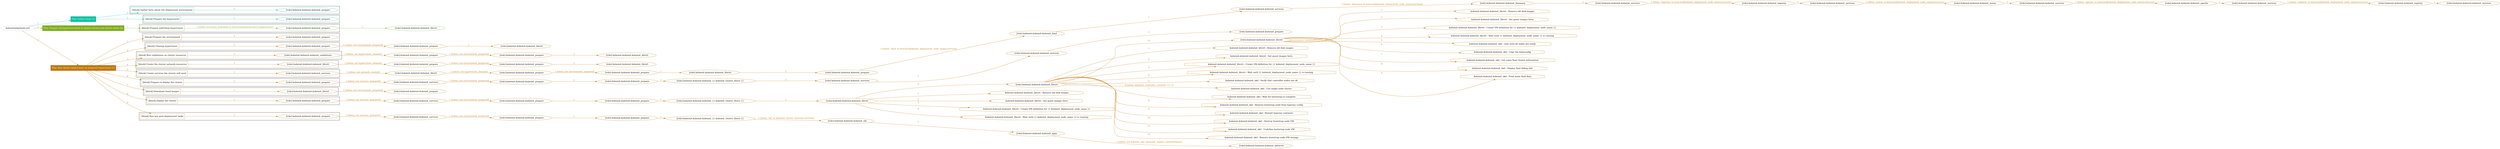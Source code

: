 digraph {
	graph [concentrate=true ordering=in rankdir=LR ratio=fill]
	edge [esep=5 sep=10]
	"kubeinit/playbook.yml" [id=root_node style=dotted]
	play_2f3d38ea [label="Play: Initial setup (1)" color="#08c4a4" fontcolor="#ffffff" id=play_2f3d38ea shape=box style=filled tooltip=localhost]
	"kubeinit/playbook.yml" -> play_2f3d38ea [label="1 " color="#08c4a4" fontcolor="#08c4a4" id=edge_239e022c labeltooltip="1 " tooltip="1 "]
	subgraph "kubeinit.kubeinit.kubeinit_prepare" {
		role_cb461cff [label="[role] kubeinit.kubeinit.kubeinit_prepare" color="#08c4a4" id=role_cb461cff tooltip="kubeinit.kubeinit.kubeinit_prepare"]
	}
	subgraph "kubeinit.kubeinit.kubeinit_prepare" {
		role_3bf9fb1e [label="[role] kubeinit.kubeinit.kubeinit_prepare" color="#08c4a4" id=role_3bf9fb1e tooltip="kubeinit.kubeinit.kubeinit_prepare"]
	}
	subgraph "Play: Initial setup (1)" {
		play_2f3d38ea -> block_901442cc [label=1 color="#08c4a4" fontcolor="#08c4a4" id=edge_9f4024bf labeltooltip=1 tooltip=1]
		subgraph cluster_block_901442cc {
			block_901442cc [label="[block] Gather facts about the deployment environment" color="#08c4a4" id=block_901442cc labeltooltip="Gather facts about the deployment environment" shape=box tooltip="Gather facts about the deployment environment"]
			block_901442cc -> role_cb461cff [label="1 " color="#08c4a4" fontcolor="#08c4a4" id=edge_41c47b62 labeltooltip="1 " tooltip="1 "]
		}
		play_2f3d38ea -> block_70e04cba [label=2 color="#08c4a4" fontcolor="#08c4a4" id=edge_e1035d4c labeltooltip=2 tooltip=2]
		subgraph cluster_block_70e04cba {
			block_70e04cba [label="[block] Prepare the hypervisors" color="#08c4a4" id=block_70e04cba labeltooltip="Prepare the hypervisors" shape=box tooltip="Prepare the hypervisors"]
			block_70e04cba -> role_3bf9fb1e [label="1 " color="#08c4a4" fontcolor="#08c4a4" id=edge_e6f131ac labeltooltip="1 " tooltip="1 "]
		}
	}
	play_bfcc91b3 [label="Play: Prepare all hypervisor hosts to deploy service and cluster nodes (0)" color="#81ad1f" fontcolor="#ffffff" id=play_bfcc91b3 shape=box style=filled tooltip="Play: Prepare all hypervisor hosts to deploy service and cluster nodes (0)"]
	"kubeinit/playbook.yml" -> play_bfcc91b3 [label="2 " color="#81ad1f" fontcolor="#81ad1f" id=edge_17fd22fc labeltooltip="2 " tooltip="2 "]
	subgraph "kubeinit.kubeinit.kubeinit_libvirt" {
		role_36149118 [label="[role] kubeinit.kubeinit.kubeinit_libvirt" color="#81ad1f" id=role_36149118 tooltip="kubeinit.kubeinit.kubeinit_libvirt"]
	}
	subgraph "kubeinit.kubeinit.kubeinit_prepare" {
		role_90b291c2 [label="[role] kubeinit.kubeinit.kubeinit_prepare" color="#81ad1f" id=role_90b291c2 tooltip="kubeinit.kubeinit.kubeinit_prepare"]
		role_90b291c2 -> role_36149118 [label="1 " color="#81ad1f" fontcolor="#81ad1f" id=edge_783fff84 labeltooltip="1 " tooltip="1 "]
	}
	subgraph "Play: Prepare all hypervisor hosts to deploy service and cluster nodes (0)" {
		play_bfcc91b3 -> block_64de4df5 [label=1 color="#81ad1f" fontcolor="#81ad1f" id=edge_24af8889 labeltooltip=1 tooltip=1]
		subgraph cluster_block_64de4df5 {
			block_64de4df5 [label="[block] Prepare individual hypervisors" color="#81ad1f" id=block_64de4df5 labeltooltip="Prepare individual hypervisors" shape=box tooltip="Prepare individual hypervisors"]
			block_64de4df5 -> role_90b291c2 [label="1 [when: inventory_hostname in hostvars['kubeinit-facts'].hypervisors]" color="#81ad1f" fontcolor="#81ad1f" id=edge_ab589387 labeltooltip="1 [when: inventory_hostname in hostvars['kubeinit-facts'].hypervisors]" tooltip="1 [when: inventory_hostname in hostvars['kubeinit-facts'].hypervisors]"]
		}
	}
	play_09650bc1 [label="Play: Run cluster deployment on prepared hypervisors (1)" color="#c0770c" fontcolor="#ffffff" id=play_09650bc1 shape=box style=filled tooltip=localhost]
	"kubeinit/playbook.yml" -> play_09650bc1 [label="3 " color="#c0770c" fontcolor="#c0770c" id=edge_1861c6f5 labeltooltip="3 " tooltip="3 "]
	subgraph "kubeinit.kubeinit.kubeinit_prepare" {
		role_3e9b2e89 [label="[role] kubeinit.kubeinit.kubeinit_prepare" color="#c0770c" id=role_3e9b2e89 tooltip="kubeinit.kubeinit.kubeinit_prepare"]
	}
	subgraph "kubeinit.kubeinit.kubeinit_libvirt" {
		role_3e672155 [label="[role] kubeinit.kubeinit.kubeinit_libvirt" color="#c0770c" id=role_3e672155 tooltip="kubeinit.kubeinit.kubeinit_libvirt"]
	}
	subgraph "kubeinit.kubeinit.kubeinit_prepare" {
		role_12fd934e [label="[role] kubeinit.kubeinit.kubeinit_prepare" color="#c0770c" id=role_12fd934e tooltip="kubeinit.kubeinit.kubeinit_prepare"]
		role_12fd934e -> role_3e672155 [label="1 " color="#c0770c" fontcolor="#c0770c" id=edge_b9f64f40 labeltooltip="1 " tooltip="1 "]
	}
	subgraph "kubeinit.kubeinit.kubeinit_prepare" {
		role_ab3b5c6d [label="[role] kubeinit.kubeinit.kubeinit_prepare" color="#c0770c" id=role_ab3b5c6d tooltip="kubeinit.kubeinit.kubeinit_prepare"]
		role_ab3b5c6d -> role_12fd934e [label="1 [when: not environment_prepared]" color="#c0770c" fontcolor="#c0770c" id=edge_0e46328c labeltooltip="1 [when: not environment_prepared]" tooltip="1 [when: not environment_prepared]"]
	}
	subgraph "kubeinit.kubeinit.kubeinit_libvirt" {
		role_2ff0d6c1 [label="[role] kubeinit.kubeinit.kubeinit_libvirt" color="#c0770c" id=role_2ff0d6c1 tooltip="kubeinit.kubeinit.kubeinit_libvirt"]
	}
	subgraph "kubeinit.kubeinit.kubeinit_prepare" {
		role_bd1ab28c [label="[role] kubeinit.kubeinit.kubeinit_prepare" color="#c0770c" id=role_bd1ab28c tooltip="kubeinit.kubeinit.kubeinit_prepare"]
		role_bd1ab28c -> role_2ff0d6c1 [label="1 " color="#c0770c" fontcolor="#c0770c" id=edge_0797bd16 labeltooltip="1 " tooltip="1 "]
	}
	subgraph "kubeinit.kubeinit.kubeinit_prepare" {
		role_42788f8b [label="[role] kubeinit.kubeinit.kubeinit_prepare" color="#c0770c" id=role_42788f8b tooltip="kubeinit.kubeinit.kubeinit_prepare"]
		role_42788f8b -> role_bd1ab28c [label="1 [when: not environment_prepared]" color="#c0770c" fontcolor="#c0770c" id=edge_d0eaebfd labeltooltip="1 [when: not environment_prepared]" tooltip="1 [when: not environment_prepared]"]
	}
	subgraph "kubeinit.kubeinit.kubeinit_validations" {
		role_aba7b773 [label="[role] kubeinit.kubeinit.kubeinit_validations" color="#c0770c" id=role_aba7b773 tooltip="kubeinit.kubeinit.kubeinit_validations"]
		role_aba7b773 -> role_42788f8b [label="1 [when: not hypervisors_cleaned]" color="#c0770c" fontcolor="#c0770c" id=edge_3dbb534b labeltooltip="1 [when: not hypervisors_cleaned]" tooltip="1 [when: not hypervisors_cleaned]"]
	}
	subgraph "kubeinit.kubeinit.kubeinit_libvirt" {
		role_a475c5fd [label="[role] kubeinit.kubeinit.kubeinit_libvirt" color="#c0770c" id=role_a475c5fd tooltip="kubeinit.kubeinit.kubeinit_libvirt"]
	}
	subgraph "kubeinit.kubeinit.kubeinit_prepare" {
		role_82c47170 [label="[role] kubeinit.kubeinit.kubeinit_prepare" color="#c0770c" id=role_82c47170 tooltip="kubeinit.kubeinit.kubeinit_prepare"]
		role_82c47170 -> role_a475c5fd [label="1 " color="#c0770c" fontcolor="#c0770c" id=edge_62a48215 labeltooltip="1 " tooltip="1 "]
	}
	subgraph "kubeinit.kubeinit.kubeinit_prepare" {
		role_a4ca298b [label="[role] kubeinit.kubeinit.kubeinit_prepare" color="#c0770c" id=role_a4ca298b tooltip="kubeinit.kubeinit.kubeinit_prepare"]
		role_a4ca298b -> role_82c47170 [label="1 [when: not environment_prepared]" color="#c0770c" fontcolor="#c0770c" id=edge_9883eabc labeltooltip="1 [when: not environment_prepared]" tooltip="1 [when: not environment_prepared]"]
	}
	subgraph "kubeinit.kubeinit.kubeinit_libvirt" {
		role_1a8b72b5 [label="[role] kubeinit.kubeinit.kubeinit_libvirt" color="#c0770c" id=role_1a8b72b5 tooltip="kubeinit.kubeinit.kubeinit_libvirt"]
		role_1a8b72b5 -> role_a4ca298b [label="1 [when: not hypervisors_cleaned]" color="#c0770c" fontcolor="#c0770c" id=edge_768ef649 labeltooltip="1 [when: not hypervisors_cleaned]" tooltip="1 [when: not hypervisors_cleaned]"]
	}
	subgraph "kubeinit.kubeinit.kubeinit_services" {
		role_c2f2f8e4 [label="[role] kubeinit.kubeinit.kubeinit_services" color="#c0770c" id=role_c2f2f8e4 tooltip="kubeinit.kubeinit.kubeinit_services"]
	}
	subgraph "kubeinit.kubeinit.kubeinit_registry" {
		role_3171f44b [label="[role] kubeinit.kubeinit.kubeinit_registry" color="#c0770c" id=role_3171f44b tooltip="kubeinit.kubeinit.kubeinit_registry"]
		role_3171f44b -> role_c2f2f8e4 [label="1 " color="#c0770c" fontcolor="#c0770c" id=edge_f60bd2fe labeltooltip="1 " tooltip="1 "]
	}
	subgraph "kubeinit.kubeinit.kubeinit_services" {
		role_5603a456 [label="[role] kubeinit.kubeinit.kubeinit_services" color="#c0770c" id=role_5603a456 tooltip="kubeinit.kubeinit.kubeinit_services"]
		role_5603a456 -> role_3171f44b [label="1 [when: 'registry' in hostvars[kubeinit_deployment_node_name].services]" color="#c0770c" fontcolor="#c0770c" id=edge_a0003acc labeltooltip="1 [when: 'registry' in hostvars[kubeinit_deployment_node_name].services]" tooltip="1 [when: 'registry' in hostvars[kubeinit_deployment_node_name].services]"]
	}
	subgraph "kubeinit.kubeinit.kubeinit_apache" {
		role_021f36be [label="[role] kubeinit.kubeinit.kubeinit_apache" color="#c0770c" id=role_021f36be tooltip="kubeinit.kubeinit.kubeinit_apache"]
		role_021f36be -> role_5603a456 [label="1 " color="#c0770c" fontcolor="#c0770c" id=edge_69dc78e3 labeltooltip="1 " tooltip="1 "]
	}
	subgraph "kubeinit.kubeinit.kubeinit_services" {
		role_61584279 [label="[role] kubeinit.kubeinit.kubeinit_services" color="#c0770c" id=role_61584279 tooltip="kubeinit.kubeinit.kubeinit_services"]
		role_61584279 -> role_021f36be [label="1 [when: 'apache' in hostvars[kubeinit_deployment_node_name].services]" color="#c0770c" fontcolor="#c0770c" id=edge_ae4af583 labeltooltip="1 [when: 'apache' in hostvars[kubeinit_deployment_node_name].services]" tooltip="1 [when: 'apache' in hostvars[kubeinit_deployment_node_name].services]"]
	}
	subgraph "kubeinit.kubeinit.kubeinit_nexus" {
		role_ae17b3a2 [label="[role] kubeinit.kubeinit.kubeinit_nexus" color="#c0770c" id=role_ae17b3a2 tooltip="kubeinit.kubeinit.kubeinit_nexus"]
		role_ae17b3a2 -> role_61584279 [label="1 " color="#c0770c" fontcolor="#c0770c" id=edge_f68b0c01 labeltooltip="1 " tooltip="1 "]
	}
	subgraph "kubeinit.kubeinit.kubeinit_services" {
		role_fac10fb2 [label="[role] kubeinit.kubeinit.kubeinit_services" color="#c0770c" id=role_fac10fb2 tooltip="kubeinit.kubeinit.kubeinit_services"]
		role_fac10fb2 -> role_ae17b3a2 [label="1 [when: 'nexus' in hostvars[kubeinit_deployment_node_name].services]" color="#c0770c" fontcolor="#c0770c" id=edge_26385b6a labeltooltip="1 [when: 'nexus' in hostvars[kubeinit_deployment_node_name].services]" tooltip="1 [when: 'nexus' in hostvars[kubeinit_deployment_node_name].services]"]
	}
	subgraph "kubeinit.kubeinit.kubeinit_haproxy" {
		role_3f9312a8 [label="[role] kubeinit.kubeinit.kubeinit_haproxy" color="#c0770c" id=role_3f9312a8 tooltip="kubeinit.kubeinit.kubeinit_haproxy"]
		role_3f9312a8 -> role_fac10fb2 [label="1 " color="#c0770c" fontcolor="#c0770c" id=edge_0443a017 labeltooltip="1 " tooltip="1 "]
	}
	subgraph "kubeinit.kubeinit.kubeinit_services" {
		role_00405f26 [label="[role] kubeinit.kubeinit.kubeinit_services" color="#c0770c" id=role_00405f26 tooltip="kubeinit.kubeinit.kubeinit_services"]
		role_00405f26 -> role_3f9312a8 [label="1 [when: 'haproxy' in hostvars[kubeinit_deployment_node_name].services]" color="#c0770c" fontcolor="#c0770c" id=edge_2b1faab1 labeltooltip="1 [when: 'haproxy' in hostvars[kubeinit_deployment_node_name].services]" tooltip="1 [when: 'haproxy' in hostvars[kubeinit_deployment_node_name].services]"]
	}
	subgraph "kubeinit.kubeinit.kubeinit_dnsmasq" {
		role_c2593a92 [label="[role] kubeinit.kubeinit.kubeinit_dnsmasq" color="#c0770c" id=role_c2593a92 tooltip="kubeinit.kubeinit.kubeinit_dnsmasq"]
		role_c2593a92 -> role_00405f26 [label="1 " color="#c0770c" fontcolor="#c0770c" id=edge_5e088ec2 labeltooltip="1 " tooltip="1 "]
	}
	subgraph "kubeinit.kubeinit.kubeinit_services" {
		role_cc1384cd [label="[role] kubeinit.kubeinit.kubeinit_services" color="#c0770c" id=role_cc1384cd tooltip="kubeinit.kubeinit.kubeinit_services"]
		role_cc1384cd -> role_c2593a92 [label="1 [when: 'dnsmasq' in hostvars[kubeinit_deployment_node_name].services]" color="#c0770c" fontcolor="#c0770c" id=edge_0be98051 labeltooltip="1 [when: 'dnsmasq' in hostvars[kubeinit_deployment_node_name].services]" tooltip="1 [when: 'dnsmasq' in hostvars[kubeinit_deployment_node_name].services]"]
	}
	subgraph "kubeinit.kubeinit.kubeinit_bind" {
		role_6cd7441e [label="[role] kubeinit.kubeinit.kubeinit_bind" color="#c0770c" id=role_6cd7441e tooltip="kubeinit.kubeinit.kubeinit_bind"]
		role_6cd7441e -> role_cc1384cd [label="1 " color="#c0770c" fontcolor="#c0770c" id=edge_ca92fef8 labeltooltip="1 " tooltip="1 "]
	}
	subgraph "kubeinit.kubeinit.kubeinit_prepare" {
		role_c5bb2f04 [label="[role] kubeinit.kubeinit.kubeinit_prepare" color="#c0770c" id=role_c5bb2f04 tooltip="kubeinit.kubeinit.kubeinit_prepare"]
		role_c5bb2f04 -> role_6cd7441e [label="1 [when: 'bind' in hostvars[kubeinit_deployment_node_name].services]" color="#c0770c" fontcolor="#c0770c" id=edge_bfed3d14 labeltooltip="1 [when: 'bind' in hostvars[kubeinit_deployment_node_name].services]" tooltip="1 [when: 'bind' in hostvars[kubeinit_deployment_node_name].services]"]
	}
	subgraph "kubeinit.kubeinit.kubeinit_libvirt" {
		role_50e03920 [label="[role] kubeinit.kubeinit.kubeinit_libvirt" color="#c0770c" id=role_50e03920 tooltip="kubeinit.kubeinit.kubeinit_libvirt"]
		role_50e03920 -> role_c5bb2f04 [label="1 " color="#c0770c" fontcolor="#c0770c" id=edge_33fe1770 labeltooltip="1 " tooltip="1 "]
	}
	subgraph "kubeinit.kubeinit.kubeinit_prepare" {
		role_70458d23 [label="[role] kubeinit.kubeinit.kubeinit_prepare" color="#c0770c" id=role_70458d23 tooltip="kubeinit.kubeinit.kubeinit_prepare"]
		role_70458d23 -> role_50e03920 [label="1 " color="#c0770c" fontcolor="#c0770c" id=edge_6647ca17 labeltooltip="1 " tooltip="1 "]
	}
	subgraph "kubeinit.kubeinit.kubeinit_prepare" {
		role_b0b02c5b [label="[role] kubeinit.kubeinit.kubeinit_prepare" color="#c0770c" id=role_b0b02c5b tooltip="kubeinit.kubeinit.kubeinit_prepare"]
		role_b0b02c5b -> role_70458d23 [label="1 [when: not environment_prepared]" color="#c0770c" fontcolor="#c0770c" id=edge_1a17251d labeltooltip="1 [when: not environment_prepared]" tooltip="1 [when: not environment_prepared]"]
	}
	subgraph "kubeinit.kubeinit.kubeinit_libvirt" {
		role_e2ce8ab2 [label="[role] kubeinit.kubeinit.kubeinit_libvirt" color="#c0770c" id=role_e2ce8ab2 tooltip="kubeinit.kubeinit.kubeinit_libvirt"]
		role_e2ce8ab2 -> role_b0b02c5b [label="1 [when: not hypervisors_cleaned]" color="#c0770c" fontcolor="#c0770c" id=edge_5952f485 labeltooltip="1 [when: not hypervisors_cleaned]" tooltip="1 [when: not hypervisors_cleaned]"]
	}
	subgraph "kubeinit.kubeinit.kubeinit_services" {
		role_2bbcd1b1 [label="[role] kubeinit.kubeinit.kubeinit_services" color="#c0770c" id=role_2bbcd1b1 tooltip="kubeinit.kubeinit.kubeinit_services"]
		role_2bbcd1b1 -> role_e2ce8ab2 [label="1 [when: not network_created]" color="#c0770c" fontcolor="#c0770c" id=edge_824f0dee labeltooltip="1 [when: not network_created]" tooltip="1 [when: not network_created]"]
	}
	subgraph "kubeinit.kubeinit.kubeinit_prepare" {
		role_3cd9559a [label="[role] kubeinit.kubeinit.kubeinit_prepare" color="#c0770c" id=role_3cd9559a tooltip="kubeinit.kubeinit.kubeinit_prepare"]
	}
	subgraph "kubeinit.kubeinit.kubeinit_services" {
		role_52d09b44 [label="[role] kubeinit.kubeinit.kubeinit_services" color="#c0770c" id=role_52d09b44 tooltip="kubeinit.kubeinit.kubeinit_services"]
		role_52d09b44 -> role_3cd9559a [label="1 " color="#c0770c" fontcolor="#c0770c" id=edge_a5392610 labeltooltip="1 " tooltip="1 "]
	}
	subgraph "kubeinit.kubeinit.kubeinit_services" {
		role_17efbb91 [label="[role] kubeinit.kubeinit.kubeinit_services" color="#c0770c" id=role_17efbb91 tooltip="kubeinit.kubeinit.kubeinit_services"]
		role_17efbb91 -> role_52d09b44 [label="1 " color="#c0770c" fontcolor="#c0770c" id=edge_25898951 labeltooltip="1 " tooltip="1 "]
	}
	subgraph "kubeinit.kubeinit.kubeinit_{{ kubeinit_cluster_distro }}" {
		role_a822ed9b [label="[role] kubeinit.kubeinit.kubeinit_{{ kubeinit_cluster_distro }}" color="#c0770c" id=role_a822ed9b tooltip="kubeinit.kubeinit.kubeinit_{{ kubeinit_cluster_distro }}"]
		role_a822ed9b -> role_17efbb91 [label="1 " color="#c0770c" fontcolor="#c0770c" id=edge_53925fd3 labeltooltip="1 " tooltip="1 "]
	}
	subgraph "kubeinit.kubeinit.kubeinit_prepare" {
		role_ea9faff0 [label="[role] kubeinit.kubeinit.kubeinit_prepare" color="#c0770c" id=role_ea9faff0 tooltip="kubeinit.kubeinit.kubeinit_prepare"]
		role_ea9faff0 -> role_a822ed9b [label="1 " color="#c0770c" fontcolor="#c0770c" id=edge_d4a96e9c labeltooltip="1 " tooltip="1 "]
	}
	subgraph "kubeinit.kubeinit.kubeinit_prepare" {
		role_68aaf0a6 [label="[role] kubeinit.kubeinit.kubeinit_prepare" color="#c0770c" id=role_68aaf0a6 tooltip="kubeinit.kubeinit.kubeinit_prepare"]
		role_68aaf0a6 -> role_ea9faff0 [label="1 " color="#c0770c" fontcolor="#c0770c" id=edge_4f3ea31d labeltooltip="1 " tooltip="1 "]
	}
	subgraph "kubeinit.kubeinit.kubeinit_services" {
		role_190ca21b [label="[role] kubeinit.kubeinit.kubeinit_services" color="#c0770c" id=role_190ca21b tooltip="kubeinit.kubeinit.kubeinit_services"]
		role_190ca21b -> role_68aaf0a6 [label="1 [when: not environment_prepared]" color="#c0770c" fontcolor="#c0770c" id=edge_924c68f0 labeltooltip="1 [when: not environment_prepared]" tooltip="1 [when: not environment_prepared]"]
	}
	subgraph "kubeinit.kubeinit.kubeinit_prepare" {
		role_4398a462 [label="[role] kubeinit.kubeinit.kubeinit_prepare" color="#c0770c" id=role_4398a462 tooltip="kubeinit.kubeinit.kubeinit_prepare"]
		role_4398a462 -> role_190ca21b [label="1 [when: not services_prepared]" color="#c0770c" fontcolor="#c0770c" id=edge_a5beb273 labeltooltip="1 [when: not services_prepared]" tooltip="1 [when: not services_prepared]"]
	}
	subgraph "kubeinit.kubeinit.kubeinit_prepare" {
		role_7f2e762f [label="[role] kubeinit.kubeinit.kubeinit_prepare" color="#c0770c" id=role_7f2e762f tooltip="kubeinit.kubeinit.kubeinit_prepare"]
	}
	subgraph "kubeinit.kubeinit.kubeinit_libvirt" {
		role_9303094e [label="[role] kubeinit.kubeinit.kubeinit_libvirt" color="#c0770c" id=role_9303094e tooltip="kubeinit.kubeinit.kubeinit_libvirt"]
		role_9303094e -> role_7f2e762f [label="1 [when: not environment_prepared]" color="#c0770c" fontcolor="#c0770c" id=edge_1131873a labeltooltip="1 [when: not environment_prepared]" tooltip="1 [when: not environment_prepared]"]
	}
	subgraph "kubeinit.kubeinit.kubeinit_libvirt" {
		role_b4192bb4 [label="[role] kubeinit.kubeinit.kubeinit_libvirt" color="#c0770c" id=role_b4192bb4 tooltip="kubeinit.kubeinit.kubeinit_libvirt"]
		task_78835b40 [label="kubeinit.kubeinit.kubeinit_libvirt : Remove old disk images" color="#c0770c" id=task_78835b40 shape=octagon tooltip="kubeinit.kubeinit.kubeinit_libvirt : Remove old disk images"]
		role_b4192bb4 -> task_78835b40 [label="1 " color="#c0770c" fontcolor="#c0770c" id=edge_b313e49a labeltooltip="1 " tooltip="1 "]
		task_02419c0a [label="kubeinit.kubeinit.kubeinit_libvirt : Set guest images facts" color="#c0770c" id=task_02419c0a shape=octagon tooltip="kubeinit.kubeinit.kubeinit_libvirt : Set guest images facts"]
		role_b4192bb4 -> task_02419c0a [label="2 " color="#c0770c" fontcolor="#c0770c" id=edge_96eb843e labeltooltip="2 " tooltip="2 "]
		task_40c303fc [label="kubeinit.kubeinit.kubeinit_libvirt : Create VM definition for {{ kubeinit_deployment_node_name }}" color="#c0770c" id=task_40c303fc shape=octagon tooltip="kubeinit.kubeinit.kubeinit_libvirt : Create VM definition for {{ kubeinit_deployment_node_name }}"]
		role_b4192bb4 -> task_40c303fc [label="3 " color="#c0770c" fontcolor="#c0770c" id=edge_45d5a5c6 labeltooltip="3 " tooltip="3 "]
		task_defa746f [label="kubeinit.kubeinit.kubeinit_libvirt : Wait until {{ kubeinit_deployment_node_name }} is running" color="#c0770c" id=task_defa746f shape=octagon tooltip="kubeinit.kubeinit.kubeinit_libvirt : Wait until {{ kubeinit_deployment_node_name }} is running"]
		role_b4192bb4 -> task_defa746f [label="4 " color="#c0770c" fontcolor="#c0770c" id=edge_75970b19 labeltooltip="4 " tooltip="4 "]
		task_ea4412ea [label="kubeinit.kubeinit.kubeinit_okd : wait until all nodes are ready" color="#c0770c" id=task_ea4412ea shape=octagon tooltip="kubeinit.kubeinit.kubeinit_okd : wait until all nodes are ready"]
		role_b4192bb4 -> task_ea4412ea [label="5 " color="#c0770c" fontcolor="#c0770c" id=edge_64ad1b74 labeltooltip="5 " tooltip="5 "]
		task_0e67551a [label="kubeinit.kubeinit.kubeinit_okd : Copy the kubeconfig" color="#c0770c" id=task_0e67551a shape=octagon tooltip="kubeinit.kubeinit.kubeinit_okd : Copy the kubeconfig"]
		role_b4192bb4 -> task_0e67551a [label="6 " color="#c0770c" fontcolor="#c0770c" id=edge_10382d9c labeltooltip="6 " tooltip="6 "]
		task_d35e5228 [label="kubeinit.kubeinit.kubeinit_okd : Get some final cluster information" color="#c0770c" id=task_d35e5228 shape=octagon tooltip="kubeinit.kubeinit.kubeinit_okd : Get some final cluster information"]
		role_b4192bb4 -> task_d35e5228 [label="7 " color="#c0770c" fontcolor="#c0770c" id=edge_8f1e9ce2 labeltooltip="7 " tooltip="7 "]
		task_561a5648 [label="kubeinit.kubeinit.kubeinit_okd : Display final debug info" color="#c0770c" id=task_561a5648 shape=octagon tooltip="kubeinit.kubeinit.kubeinit_okd : Display final debug info"]
		role_b4192bb4 -> task_561a5648 [label="8 " color="#c0770c" fontcolor="#c0770c" id=edge_512c2584 labeltooltip="8 " tooltip="8 "]
		task_76fb1d1e [label="kubeinit.kubeinit.kubeinit_okd : Print some final data" color="#c0770c" id=task_76fb1d1e shape=octagon tooltip="kubeinit.kubeinit.kubeinit_okd : Print some final data"]
		role_b4192bb4 -> task_76fb1d1e [label="9 " color="#c0770c" fontcolor="#c0770c" id=edge_1a0f5814 labeltooltip="9 " tooltip="9 "]
	}
	subgraph "kubeinit.kubeinit.kubeinit_libvirt" {
		role_8db987f1 [label="[role] kubeinit.kubeinit.kubeinit_libvirt" color="#c0770c" id=role_8db987f1 tooltip="kubeinit.kubeinit.kubeinit_libvirt"]
		task_4f6463b4 [label="kubeinit.kubeinit.kubeinit_libvirt : Remove old disk images" color="#c0770c" id=task_4f6463b4 shape=octagon tooltip="kubeinit.kubeinit.kubeinit_libvirt : Remove old disk images"]
		role_8db987f1 -> task_4f6463b4 [label="1 " color="#c0770c" fontcolor="#c0770c" id=edge_9218865b labeltooltip="1 " tooltip="1 "]
		task_af575e92 [label="kubeinit.kubeinit.kubeinit_libvirt : Set guest images facts" color="#c0770c" id=task_af575e92 shape=octagon tooltip="kubeinit.kubeinit.kubeinit_libvirt : Set guest images facts"]
		role_8db987f1 -> task_af575e92 [label="2 " color="#c0770c" fontcolor="#c0770c" id=edge_11bc20e1 labeltooltip="2 " tooltip="2 "]
		task_f5bb7d54 [label="kubeinit.kubeinit.kubeinit_libvirt : Create VM definition for {{ kubeinit_deployment_node_name }}" color="#c0770c" id=task_f5bb7d54 shape=octagon tooltip="kubeinit.kubeinit.kubeinit_libvirt : Create VM definition for {{ kubeinit_deployment_node_name }}"]
		role_8db987f1 -> task_f5bb7d54 [label="3 " color="#c0770c" fontcolor="#c0770c" id=edge_e4602bba labeltooltip="3 " tooltip="3 "]
		task_535573b0 [label="kubeinit.kubeinit.kubeinit_libvirt : Wait until {{ kubeinit_deployment_node_name }} is running" color="#c0770c" id=task_535573b0 shape=octagon tooltip="kubeinit.kubeinit.kubeinit_libvirt : Wait until {{ kubeinit_deployment_node_name }} is running"]
		role_8db987f1 -> task_535573b0 [label="4 " color="#c0770c" fontcolor="#c0770c" id=edge_4a1d97e6 labeltooltip="4 " tooltip="4 "]
		task_8ad9e41c [label="kubeinit.kubeinit.kubeinit_okd : Verify that controller nodes are ok" color="#c0770c" id=task_8ad9e41c shape=octagon tooltip="kubeinit.kubeinit.kubeinit_okd : Verify that controller nodes are ok"]
		role_8db987f1 -> task_8ad9e41c [label="5 " color="#c0770c" fontcolor="#c0770c" id=edge_be2f10d8 labeltooltip="5 " tooltip="5 "]
		task_a4aab871 [label="kubeinit.kubeinit.kubeinit_okd : Use single node cluster" color="#c0770c" id=task_a4aab871 shape=octagon tooltip="kubeinit.kubeinit.kubeinit_okd : Use single node cluster"]
		role_8db987f1 -> task_a4aab871 [label="6 [when: kubeinit_controller_count|int == 1]" color="#c0770c" fontcolor="#c0770c" id=edge_3fb8eb82 labeltooltip="6 [when: kubeinit_controller_count|int == 1]" tooltip="6 [when: kubeinit_controller_count|int == 1]"]
		task_c827a16d [label="kubeinit.kubeinit.kubeinit_okd : Wait for bootstrap to complete" color="#c0770c" id=task_c827a16d shape=octagon tooltip="kubeinit.kubeinit.kubeinit_okd : Wait for bootstrap to complete"]
		role_8db987f1 -> task_c827a16d [label="7 " color="#c0770c" fontcolor="#c0770c" id=edge_8c0bce5d labeltooltip="7 " tooltip="7 "]
		task_6180805f [label="kubeinit.kubeinit.kubeinit_okd : Remove bootstrap node from haproxy config" color="#c0770c" id=task_6180805f shape=octagon tooltip="kubeinit.kubeinit.kubeinit_okd : Remove bootstrap node from haproxy config"]
		role_8db987f1 -> task_6180805f [label="8 " color="#c0770c" fontcolor="#c0770c" id=edge_60a76459 labeltooltip="8 " tooltip="8 "]
		task_3e955bca [label="kubeinit.kubeinit.kubeinit_okd : Restart haproxy container" color="#c0770c" id=task_3e955bca shape=octagon tooltip="kubeinit.kubeinit.kubeinit_okd : Restart haproxy container"]
		role_8db987f1 -> task_3e955bca [label="9 " color="#c0770c" fontcolor="#c0770c" id=edge_d2797a2a labeltooltip="9 " tooltip="9 "]
		task_4bf76e53 [label="kubeinit.kubeinit.kubeinit_okd : Destroy bootstrap node VM" color="#c0770c" id=task_4bf76e53 shape=octagon tooltip="kubeinit.kubeinit.kubeinit_okd : Destroy bootstrap node VM"]
		role_8db987f1 -> task_4bf76e53 [label="10 " color="#c0770c" fontcolor="#c0770c" id=edge_d2b652c5 labeltooltip="10 " tooltip="10 "]
		task_e0caae50 [label="kubeinit.kubeinit.kubeinit_okd : Undefine bootstrap node VM" color="#c0770c" id=task_e0caae50 shape=octagon tooltip="kubeinit.kubeinit.kubeinit_okd : Undefine bootstrap node VM"]
		role_8db987f1 -> task_e0caae50 [label="11 " color="#c0770c" fontcolor="#c0770c" id=edge_8e35d4aa labeltooltip="11 " tooltip="11 "]
		task_cc0feec6 [label="kubeinit.kubeinit.kubeinit_okd : Remove bootstrap node VM storage" color="#c0770c" id=task_cc0feec6 shape=octagon tooltip="kubeinit.kubeinit.kubeinit_okd : Remove bootstrap node VM storage"]
		role_8db987f1 -> task_cc0feec6 [label="12 " color="#c0770c" fontcolor="#c0770c" id=edge_f314a26b labeltooltip="12 " tooltip="12 "]
		role_8db987f1 -> role_b4192bb4 [label="13 " color="#c0770c" fontcolor="#c0770c" id=edge_1a4a60d9 labeltooltip="13 " tooltip="13 "]
	}
	subgraph "kubeinit.kubeinit.kubeinit_libvirt" {
		role_40b868f9 [label="[role] kubeinit.kubeinit.kubeinit_libvirt" color="#c0770c" id=role_40b868f9 tooltip="kubeinit.kubeinit.kubeinit_libvirt"]
		task_b4f7a636 [label="kubeinit.kubeinit.kubeinit_libvirt : Remove old disk images" color="#c0770c" id=task_b4f7a636 shape=octagon tooltip="kubeinit.kubeinit.kubeinit_libvirt : Remove old disk images"]
		role_40b868f9 -> task_b4f7a636 [label="1 " color="#c0770c" fontcolor="#c0770c" id=edge_6a22e2df labeltooltip="1 " tooltip="1 "]
		task_8ea4d14c [label="kubeinit.kubeinit.kubeinit_libvirt : Set guest images facts" color="#c0770c" id=task_8ea4d14c shape=octagon tooltip="kubeinit.kubeinit.kubeinit_libvirt : Set guest images facts"]
		role_40b868f9 -> task_8ea4d14c [label="2 " color="#c0770c" fontcolor="#c0770c" id=edge_0a2324c9 labeltooltip="2 " tooltip="2 "]
		task_d3befffa [label="kubeinit.kubeinit.kubeinit_libvirt : Create VM definition for {{ kubeinit_deployment_node_name }}" color="#c0770c" id=task_d3befffa shape=octagon tooltip="kubeinit.kubeinit.kubeinit_libvirt : Create VM definition for {{ kubeinit_deployment_node_name }}"]
		role_40b868f9 -> task_d3befffa [label="3 " color="#c0770c" fontcolor="#c0770c" id=edge_d4a0825a labeltooltip="3 " tooltip="3 "]
		task_b754a7c1 [label="kubeinit.kubeinit.kubeinit_libvirt : Wait until {{ kubeinit_deployment_node_name }} is running" color="#c0770c" id=task_b754a7c1 shape=octagon tooltip="kubeinit.kubeinit.kubeinit_libvirt : Wait until {{ kubeinit_deployment_node_name }} is running"]
		role_40b868f9 -> task_b754a7c1 [label="4 " color="#c0770c" fontcolor="#c0770c" id=edge_8db9d57a labeltooltip="4 " tooltip="4 "]
		role_40b868f9 -> role_8db987f1 [label="5 " color="#c0770c" fontcolor="#c0770c" id=edge_1d27c165 labeltooltip="5 " tooltip="5 "]
	}
	subgraph "kubeinit.kubeinit.kubeinit_{{ kubeinit_cluster_distro }}" {
		role_23ef0bdb [label="[role] kubeinit.kubeinit.kubeinit_{{ kubeinit_cluster_distro }}" color="#c0770c" id=role_23ef0bdb tooltip="kubeinit.kubeinit.kubeinit_{{ kubeinit_cluster_distro }}"]
		role_23ef0bdb -> role_40b868f9 [label="1 " color="#c0770c" fontcolor="#c0770c" id=edge_67dc999e labeltooltip="1 " tooltip="1 "]
	}
	subgraph "kubeinit.kubeinit.kubeinit_prepare" {
		role_127ae138 [label="[role] kubeinit.kubeinit.kubeinit_prepare" color="#c0770c" id=role_127ae138 tooltip="kubeinit.kubeinit.kubeinit_prepare"]
		role_127ae138 -> role_23ef0bdb [label="1 " color="#c0770c" fontcolor="#c0770c" id=edge_15f26b39 labeltooltip="1 " tooltip="1 "]
	}
	subgraph "kubeinit.kubeinit.kubeinit_prepare" {
		role_a845de35 [label="[role] kubeinit.kubeinit.kubeinit_prepare" color="#c0770c" id=role_a845de35 tooltip="kubeinit.kubeinit.kubeinit_prepare"]
		role_a845de35 -> role_127ae138 [label="1 " color="#c0770c" fontcolor="#c0770c" id=edge_5f2e42c1 labeltooltip="1 " tooltip="1 "]
	}
	subgraph "kubeinit.kubeinit.kubeinit_services" {
		role_1f648cd6 [label="[role] kubeinit.kubeinit.kubeinit_services" color="#c0770c" id=role_1f648cd6 tooltip="kubeinit.kubeinit.kubeinit_services"]
		role_1f648cd6 -> role_a845de35 [label="1 [when: not environment_prepared]" color="#c0770c" fontcolor="#c0770c" id=edge_6c5e9035 labeltooltip="1 [when: not environment_prepared]" tooltip="1 [when: not environment_prepared]"]
	}
	subgraph "kubeinit.kubeinit.kubeinit_prepare" {
		role_3752c100 [label="[role] kubeinit.kubeinit.kubeinit_prepare" color="#c0770c" id=role_3752c100 tooltip="kubeinit.kubeinit.kubeinit_prepare"]
		role_3752c100 -> role_1f648cd6 [label="1 [when: not services_prepared]" color="#c0770c" fontcolor="#c0770c" id=edge_98b6beb4 labeltooltip="1 [when: not services_prepared]" tooltip="1 [when: not services_prepared]"]
	}
	subgraph "kubeinit.kubeinit.kubeinit_kubevirt" {
		role_844b8136 [label="[role] kubeinit.kubeinit.kubeinit_kubevirt" color="#c0770c" id=role_844b8136 tooltip="kubeinit.kubeinit.kubeinit_kubevirt"]
	}
	subgraph "kubeinit.kubeinit.kubeinit_apps" {
		role_8b45f214 [label="[role] kubeinit.kubeinit.kubeinit_apps" color="#c0770c" id=role_8b45f214 tooltip="kubeinit.kubeinit.kubeinit_apps"]
		role_8b45f214 -> role_844b8136 [label="1 [when: not kubeinit_okd_openshift_deploy | default(False)]" color="#c0770c" fontcolor="#c0770c" id=edge_c4830ef1 labeltooltip="1 [when: not kubeinit_okd_openshift_deploy | default(False)]" tooltip="1 [when: not kubeinit_okd_openshift_deploy | default(False)]"]
	}
	subgraph "kubeinit.kubeinit.kubeinit_nfs" {
		role_3c6ddf97 [label="[role] kubeinit.kubeinit.kubeinit_nfs" color="#c0770c" id=role_3c6ddf97 tooltip="kubeinit.kubeinit.kubeinit_nfs"]
		role_3c6ddf97 -> role_8b45f214 [label="1 " color="#c0770c" fontcolor="#c0770c" id=edge_3fc06b36 labeltooltip="1 " tooltip="1 "]
	}
	subgraph "kubeinit.kubeinit.kubeinit_{{ kubeinit_cluster_distro }}" {
		role_3cbceea1 [label="[role] kubeinit.kubeinit.kubeinit_{{ kubeinit_cluster_distro }}" color="#c0770c" id=role_3cbceea1 tooltip="kubeinit.kubeinit.kubeinit_{{ kubeinit_cluster_distro }}"]
		role_3cbceea1 -> role_3c6ddf97 [label="1 [when: 'nfs' in kubeinit_cluster_hostvars.services]" color="#c0770c" fontcolor="#c0770c" id=edge_e72db167 labeltooltip="1 [when: 'nfs' in kubeinit_cluster_hostvars.services]" tooltip="1 [when: 'nfs' in kubeinit_cluster_hostvars.services]"]
	}
	subgraph "kubeinit.kubeinit.kubeinit_prepare" {
		role_179aa595 [label="[role] kubeinit.kubeinit.kubeinit_prepare" color="#c0770c" id=role_179aa595 tooltip="kubeinit.kubeinit.kubeinit_prepare"]
		role_179aa595 -> role_3cbceea1 [label="1 " color="#c0770c" fontcolor="#c0770c" id=edge_3bb788f8 labeltooltip="1 " tooltip="1 "]
	}
	subgraph "kubeinit.kubeinit.kubeinit_prepare" {
		role_1e7cd112 [label="[role] kubeinit.kubeinit.kubeinit_prepare" color="#c0770c" id=role_1e7cd112 tooltip="kubeinit.kubeinit.kubeinit_prepare"]
		role_1e7cd112 -> role_179aa595 [label="1 " color="#c0770c" fontcolor="#c0770c" id=edge_fd4cc705 labeltooltip="1 " tooltip="1 "]
	}
	subgraph "kubeinit.kubeinit.kubeinit_services" {
		role_e26e5642 [label="[role] kubeinit.kubeinit.kubeinit_services" color="#c0770c" id=role_e26e5642 tooltip="kubeinit.kubeinit.kubeinit_services"]
		role_e26e5642 -> role_1e7cd112 [label="1 [when: not environment_prepared]" color="#c0770c" fontcolor="#c0770c" id=edge_92333b6a labeltooltip="1 [when: not environment_prepared]" tooltip="1 [when: not environment_prepared]"]
	}
	subgraph "kubeinit.kubeinit.kubeinit_prepare" {
		role_86e37361 [label="[role] kubeinit.kubeinit.kubeinit_prepare" color="#c0770c" id=role_86e37361 tooltip="kubeinit.kubeinit.kubeinit_prepare"]
		role_86e37361 -> role_e26e5642 [label="1 [when: not services_prepared]" color="#c0770c" fontcolor="#c0770c" id=edge_812acbd7 labeltooltip="1 [when: not services_prepared]" tooltip="1 [when: not services_prepared]"]
	}
	subgraph "Play: Run cluster deployment on prepared hypervisors (1)" {
		play_09650bc1 -> block_f72196ed [label=1 color="#c0770c" fontcolor="#c0770c" id=edge_2fa52bea labeltooltip=1 tooltip=1]
		subgraph cluster_block_f72196ed {
			block_f72196ed [label="[block] Prepare the environment" color="#c0770c" id=block_f72196ed labeltooltip="Prepare the environment" shape=box tooltip="Prepare the environment"]
			block_f72196ed -> role_3e9b2e89 [label="1 " color="#c0770c" fontcolor="#c0770c" id=edge_f678a701 labeltooltip="1 " tooltip="1 "]
		}
		play_09650bc1 -> block_d672ca66 [label=2 color="#c0770c" fontcolor="#c0770c" id=edge_3563f0b4 labeltooltip=2 tooltip=2]
		subgraph cluster_block_d672ca66 {
			block_d672ca66 [label="[block] Cleanup hypervisors" color="#c0770c" id=block_d672ca66 labeltooltip="Cleanup hypervisors" shape=box tooltip="Cleanup hypervisors"]
			block_d672ca66 -> role_ab3b5c6d [label="1 " color="#c0770c" fontcolor="#c0770c" id=edge_4ec63439 labeltooltip="1 " tooltip="1 "]
		}
		play_09650bc1 -> block_4d57e61f [label=3 color="#c0770c" fontcolor="#c0770c" id=edge_b02d1a9d labeltooltip=3 tooltip=3]
		subgraph cluster_block_4d57e61f {
			block_4d57e61f [label="[block] Run validations on cluster resources" color="#c0770c" id=block_4d57e61f labeltooltip="Run validations on cluster resources" shape=box tooltip="Run validations on cluster resources"]
			block_4d57e61f -> role_aba7b773 [label="1 " color="#c0770c" fontcolor="#c0770c" id=edge_57ba2ef1 labeltooltip="1 " tooltip="1 "]
		}
		play_09650bc1 -> block_0185e0aa [label=4 color="#c0770c" fontcolor="#c0770c" id=edge_44189f4d labeltooltip=4 tooltip=4]
		subgraph cluster_block_0185e0aa {
			block_0185e0aa [label="[block] Create the cluster network resources" color="#c0770c" id=block_0185e0aa labeltooltip="Create the cluster network resources" shape=box tooltip="Create the cluster network resources"]
			block_0185e0aa -> role_1a8b72b5 [label="1 " color="#c0770c" fontcolor="#c0770c" id=edge_f1794ff9 labeltooltip="1 " tooltip="1 "]
		}
		play_09650bc1 -> block_8549d48b [label=5 color="#c0770c" fontcolor="#c0770c" id=edge_12116985 labeltooltip=5 tooltip=5]
		subgraph cluster_block_8549d48b {
			block_8549d48b [label="[block] Create services the cluster will need" color="#c0770c" id=block_8549d48b labeltooltip="Create services the cluster will need" shape=box tooltip="Create services the cluster will need"]
			block_8549d48b -> role_2bbcd1b1 [label="1 " color="#c0770c" fontcolor="#c0770c" id=edge_0aee2447 labeltooltip="1 " tooltip="1 "]
		}
		play_09650bc1 -> block_b69ecf9b [label=6 color="#c0770c" fontcolor="#c0770c" id=edge_6f77c02c labeltooltip=6 tooltip=6]
		subgraph cluster_block_b69ecf9b {
			block_b69ecf9b [label="[block] Prepare to deploy the cluster" color="#c0770c" id=block_b69ecf9b labeltooltip="Prepare to deploy the cluster" shape=box tooltip="Prepare to deploy the cluster"]
			block_b69ecf9b -> role_4398a462 [label="1 " color="#c0770c" fontcolor="#c0770c" id=edge_192c937b labeltooltip="1 " tooltip="1 "]
		}
		play_09650bc1 -> block_d3e303fd [label=7 color="#c0770c" fontcolor="#c0770c" id=edge_4de400c0 labeltooltip=7 tooltip=7]
		subgraph cluster_block_d3e303fd {
			block_d3e303fd [label="[block] Download cloud images" color="#c0770c" id=block_d3e303fd labeltooltip="Download cloud images" shape=box tooltip="Download cloud images"]
			block_d3e303fd -> role_9303094e [label="1 " color="#c0770c" fontcolor="#c0770c" id=edge_24c1eb97 labeltooltip="1 " tooltip="1 "]
		}
		play_09650bc1 -> block_f203f2f0 [label=8 color="#c0770c" fontcolor="#c0770c" id=edge_e7041573 labeltooltip=8 tooltip=8]
		subgraph cluster_block_f203f2f0 {
			block_f203f2f0 [label="[block] Deploy the cluster" color="#c0770c" id=block_f203f2f0 labeltooltip="Deploy the cluster" shape=box tooltip="Deploy the cluster"]
			block_f203f2f0 -> role_3752c100 [label="1 " color="#c0770c" fontcolor="#c0770c" id=edge_e2c27a4f labeltooltip="1 " tooltip="1 "]
		}
		play_09650bc1 -> block_c454cb22 [label=9 color="#c0770c" fontcolor="#c0770c" id=edge_5dbb6a9a labeltooltip=9 tooltip=9]
		subgraph cluster_block_c454cb22 {
			block_c454cb22 [label="[block] Run any post-deployment tasks" color="#c0770c" id=block_c454cb22 labeltooltip="Run any post-deployment tasks" shape=box tooltip="Run any post-deployment tasks"]
			block_c454cb22 -> role_86e37361 [label="1 " color="#c0770c" fontcolor="#c0770c" id=edge_8444c09a labeltooltip="1 " tooltip="1 "]
		}
	}
}
